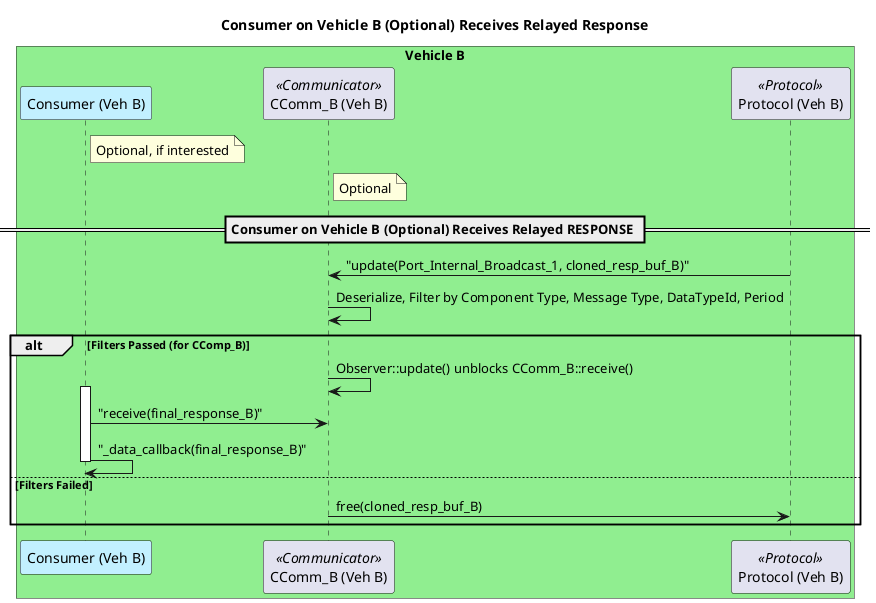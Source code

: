 @startuml Consumer B Receives Response Flow

title Consumer on Vehicle B (Optional) Receives Relayed Response

participant Proto_B as "Protocol (Veh B)" <<Protocol>>
participant ConsumerComp_B as "Consumer (Veh B)" #Application
participant CComm_B as "CComm_B (Veh B)" <<Communicator>>

note right of ConsumerComp_B : Optional, if interested
note right of CComm_B : Optional

box "Vehicle B" #LightGreen
    participant ConsumerComp_B
    participant CComm_B
    participant Proto_B
end box

== Consumer on Vehicle B (Optional) Receives Relayed RESPONSE ==

Proto_B -> CComm_B : "update(Port_Internal_Broadcast_1, cloned_resp_buf_B)"
CComm_B -> CComm_B : Deserialize, Filter by Component Type, Message Type, DataTypeId, Period
alt Filters Passed (for CComp_B)
    CComm_B -> CComm_B : Observer::update() unblocks CComm_B::receive()
    activate ConsumerComp_B
    ConsumerComp_B -> CComm_B : "receive(final_response_B)"
    ConsumerComp_B -> ConsumerComp_B : "_data_callback(final_response_B)"
    deactivate ConsumerComp_B
else Filters Failed
    CComm_B -> Proto_B : free(cloned_resp_buf_B)
end

@enduml 